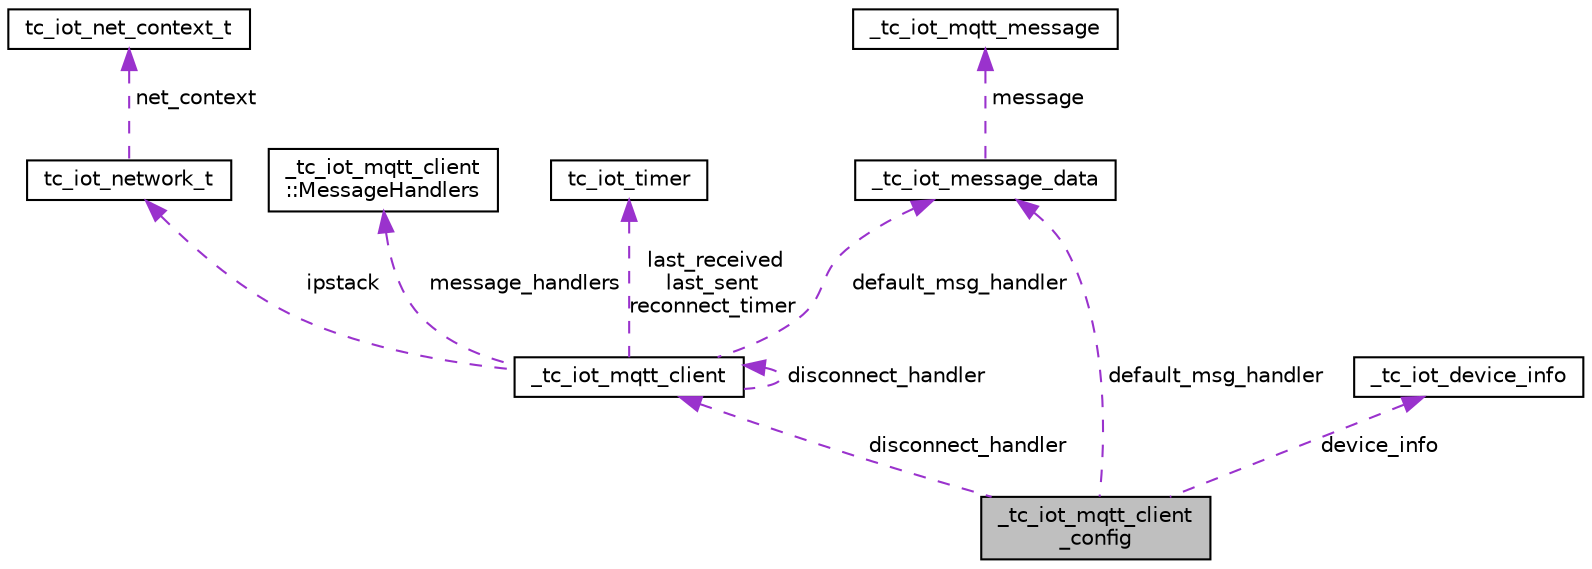 digraph "_tc_iot_mqtt_client_config"
{
  edge [fontname="Helvetica",fontsize="10",labelfontname="Helvetica",labelfontsize="10"];
  node [fontname="Helvetica",fontsize="10",shape=record];
  Node1 [label="_tc_iot_mqtt_client\l_config",height=0.2,width=0.4,color="black", fillcolor="grey75", style="filled", fontcolor="black"];
  Node2 -> Node1 [dir="back",color="darkorchid3",fontsize="10",style="dashed",label=" disconnect_handler" ,fontname="Helvetica"];
  Node2 [label="_tc_iot_mqtt_client",height=0.2,width=0.4,color="black", fillcolor="white", style="filled",URL="$struct__tc__iot__mqtt__client.html"];
  Node2 -> Node2 [dir="back",color="darkorchid3",fontsize="10",style="dashed",label=" disconnect_handler" ,fontname="Helvetica"];
  Node3 -> Node2 [dir="back",color="darkorchid3",fontsize="10",style="dashed",label=" ipstack" ,fontname="Helvetica"];
  Node3 [label="tc_iot_network_t",height=0.2,width=0.4,color="black", fillcolor="white", style="filled",URL="$structtc__iot__network__t.html"];
  Node4 -> Node3 [dir="back",color="darkorchid3",fontsize="10",style="dashed",label=" net_context" ,fontname="Helvetica"];
  Node4 [label="tc_iot_net_context_t",height=0.2,width=0.4,color="black", fillcolor="white", style="filled",URL="$structtc__iot__net__context__t.html"];
  Node5 -> Node2 [dir="back",color="darkorchid3",fontsize="10",style="dashed",label=" message_handlers" ,fontname="Helvetica"];
  Node5 [label="_tc_iot_mqtt_client\l::MessageHandlers",height=0.2,width=0.4,color="black", fillcolor="white", style="filled",URL="$struct__tc__iot__mqtt__client_1_1MessageHandlers.html"];
  Node6 -> Node2 [dir="back",color="darkorchid3",fontsize="10",style="dashed",label=" last_received\nlast_sent\nreconnect_timer" ,fontname="Helvetica"];
  Node6 [label="tc_iot_timer",height=0.2,width=0.4,color="black", fillcolor="white", style="filled",URL="$structtc__iot__timer.html"];
  Node7 -> Node2 [dir="back",color="darkorchid3",fontsize="10",style="dashed",label=" default_msg_handler" ,fontname="Helvetica"];
  Node7 [label="_tc_iot_message_data",height=0.2,width=0.4,color="black", fillcolor="white", style="filled",URL="$struct__tc__iot__message__data.html"];
  Node8 -> Node7 [dir="back",color="darkorchid3",fontsize="10",style="dashed",label=" message" ,fontname="Helvetica"];
  Node8 [label="_tc_iot_mqtt_message",height=0.2,width=0.4,color="black", fillcolor="white", style="filled",URL="$struct__tc__iot__mqtt__message.html"];
  Node9 -> Node1 [dir="back",color="darkorchid3",fontsize="10",style="dashed",label=" device_info" ,fontname="Helvetica"];
  Node9 [label="_tc_iot_device_info",height=0.2,width=0.4,color="black", fillcolor="white", style="filled",URL="$struct__tc__iot__device__info.html"];
  Node7 -> Node1 [dir="back",color="darkorchid3",fontsize="10",style="dashed",label=" default_msg_handler" ,fontname="Helvetica"];
}
